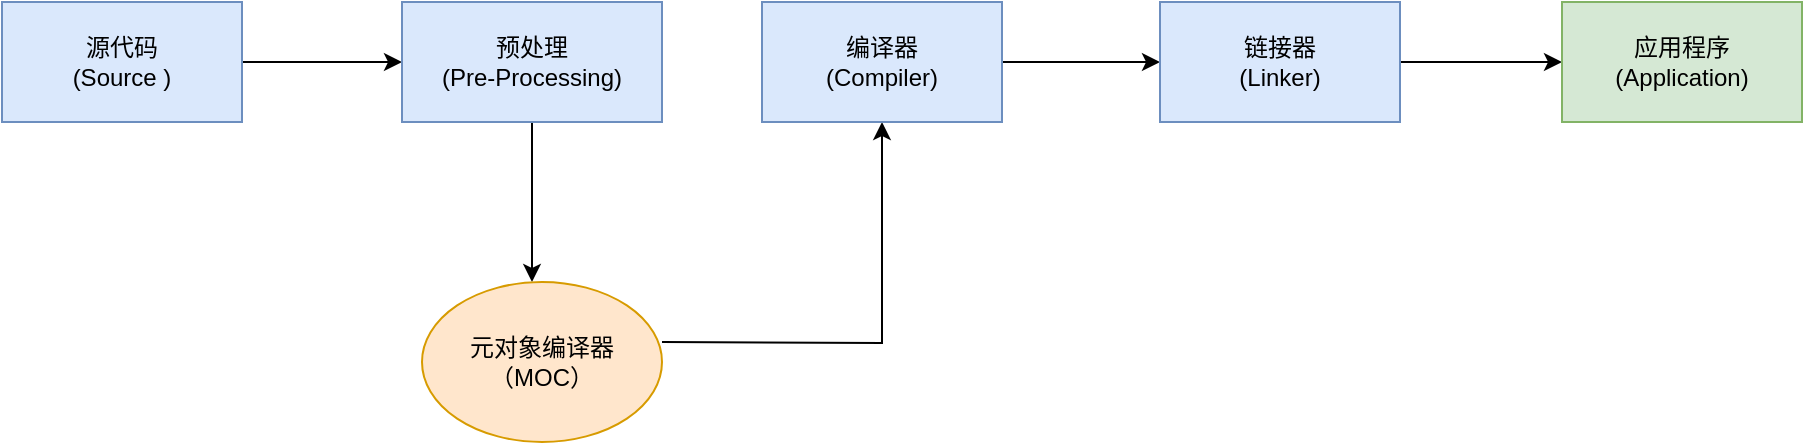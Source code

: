 <mxfile version="22.1.16" type="github">
  <diagram name="第 1 页" id="OUFlU5zJqbt87FYrlzPa">
    <mxGraphModel dx="1058" dy="805" grid="1" gridSize="10" guides="1" tooltips="1" connect="1" arrows="1" fold="1" page="1" pageScale="1" pageWidth="827" pageHeight="1169" math="0" shadow="0">
      <root>
        <mxCell id="0" />
        <mxCell id="1" parent="0" />
        <mxCell id="v3cxztPvY-uUmCn56_UV-3" value="" style="edgeStyle=orthogonalEdgeStyle;rounded=0;orthogonalLoop=1;jettySize=auto;html=1;" edge="1" parent="1" source="v3cxztPvY-uUmCn56_UV-1">
          <mxGeometry relative="1" as="geometry">
            <mxPoint x="320" y="110" as="targetPoint" />
          </mxGeometry>
        </mxCell>
        <mxCell id="v3cxztPvY-uUmCn56_UV-1" value="源代码&lt;br&gt;(Source )" style="rounded=0;whiteSpace=wrap;html=1;fillColor=#dae8fc;strokeColor=#6c8ebf;" vertex="1" parent="1">
          <mxGeometry x="120" y="80" width="120" height="60" as="geometry" />
        </mxCell>
        <mxCell id="v3cxztPvY-uUmCn56_UV-6" value="" style="edgeStyle=orthogonalEdgeStyle;rounded=0;orthogonalLoop=1;jettySize=auto;html=1;" edge="1" parent="1" source="v3cxztPvY-uUmCn56_UV-4">
          <mxGeometry relative="1" as="geometry">
            <mxPoint x="385" y="220" as="targetPoint" />
          </mxGeometry>
        </mxCell>
        <mxCell id="v3cxztPvY-uUmCn56_UV-4" value="预处理&lt;br&gt;(Pre-Processing)" style="rounded=0;whiteSpace=wrap;html=1;fillColor=#dae8fc;strokeColor=#6c8ebf;" vertex="1" parent="1">
          <mxGeometry x="320" y="80" width="130" height="60" as="geometry" />
        </mxCell>
        <mxCell id="v3cxztPvY-uUmCn56_UV-7" style="edgeStyle=orthogonalEdgeStyle;rounded=0;orthogonalLoop=1;jettySize=auto;html=1;entryX=0.5;entryY=1;entryDx=0;entryDy=0;" edge="1" parent="1" target="v3cxztPvY-uUmCn56_UV-10">
          <mxGeometry relative="1" as="geometry">
            <mxPoint x="560" y="250" as="targetPoint" />
            <mxPoint x="450" y="250" as="sourcePoint" />
          </mxGeometry>
        </mxCell>
        <mxCell id="v3cxztPvY-uUmCn56_UV-12" value="" style="edgeStyle=orthogonalEdgeStyle;rounded=0;orthogonalLoop=1;jettySize=auto;html=1;" edge="1" parent="1" source="v3cxztPvY-uUmCn56_UV-10" target="v3cxztPvY-uUmCn56_UV-11">
          <mxGeometry relative="1" as="geometry" />
        </mxCell>
        <mxCell id="v3cxztPvY-uUmCn56_UV-10" value="编译器&lt;br&gt;(Compiler)" style="rounded=0;whiteSpace=wrap;html=1;fillColor=#dae8fc;strokeColor=#6c8ebf;" vertex="1" parent="1">
          <mxGeometry x="500" y="80" width="120" height="60" as="geometry" />
        </mxCell>
        <mxCell id="v3cxztPvY-uUmCn56_UV-14" value="" style="edgeStyle=orthogonalEdgeStyle;rounded=0;orthogonalLoop=1;jettySize=auto;html=1;" edge="1" parent="1" source="v3cxztPvY-uUmCn56_UV-11" target="v3cxztPvY-uUmCn56_UV-13">
          <mxGeometry relative="1" as="geometry" />
        </mxCell>
        <mxCell id="v3cxztPvY-uUmCn56_UV-11" value="链接器&lt;br&gt;(Linker)" style="rounded=0;whiteSpace=wrap;html=1;fillColor=#dae8fc;strokeColor=#6c8ebf;" vertex="1" parent="1">
          <mxGeometry x="699" y="80" width="120" height="60" as="geometry" />
        </mxCell>
        <mxCell id="v3cxztPvY-uUmCn56_UV-13" value="应用程序&lt;br&gt;(Application)" style="rounded=0;whiteSpace=wrap;html=1;fillColor=#d5e8d4;strokeColor=#82b366;" vertex="1" parent="1">
          <mxGeometry x="900" y="80" width="120" height="60" as="geometry" />
        </mxCell>
        <mxCell id="v3cxztPvY-uUmCn56_UV-15" value="元对象编译器&lt;br&gt;（MOC）" style="ellipse;whiteSpace=wrap;html=1;fillColor=#ffe6cc;strokeColor=#d79b00;" vertex="1" parent="1">
          <mxGeometry x="330" y="220" width="120" height="80" as="geometry" />
        </mxCell>
      </root>
    </mxGraphModel>
  </diagram>
</mxfile>
